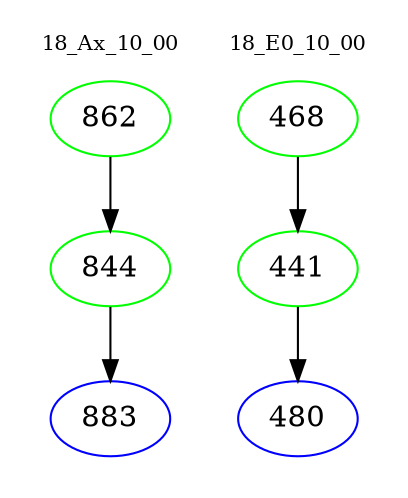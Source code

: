 digraph{
subgraph cluster_0 {
color = white
label = "18_Ax_10_00";
fontsize=10;
T0_862 [label="862", color="green"]
T0_862 -> T0_844 [color="black"]
T0_844 [label="844", color="green"]
T0_844 -> T0_883 [color="black"]
T0_883 [label="883", color="blue"]
}
subgraph cluster_1 {
color = white
label = "18_E0_10_00";
fontsize=10;
T1_468 [label="468", color="green"]
T1_468 -> T1_441 [color="black"]
T1_441 [label="441", color="green"]
T1_441 -> T1_480 [color="black"]
T1_480 [label="480", color="blue"]
}
}
